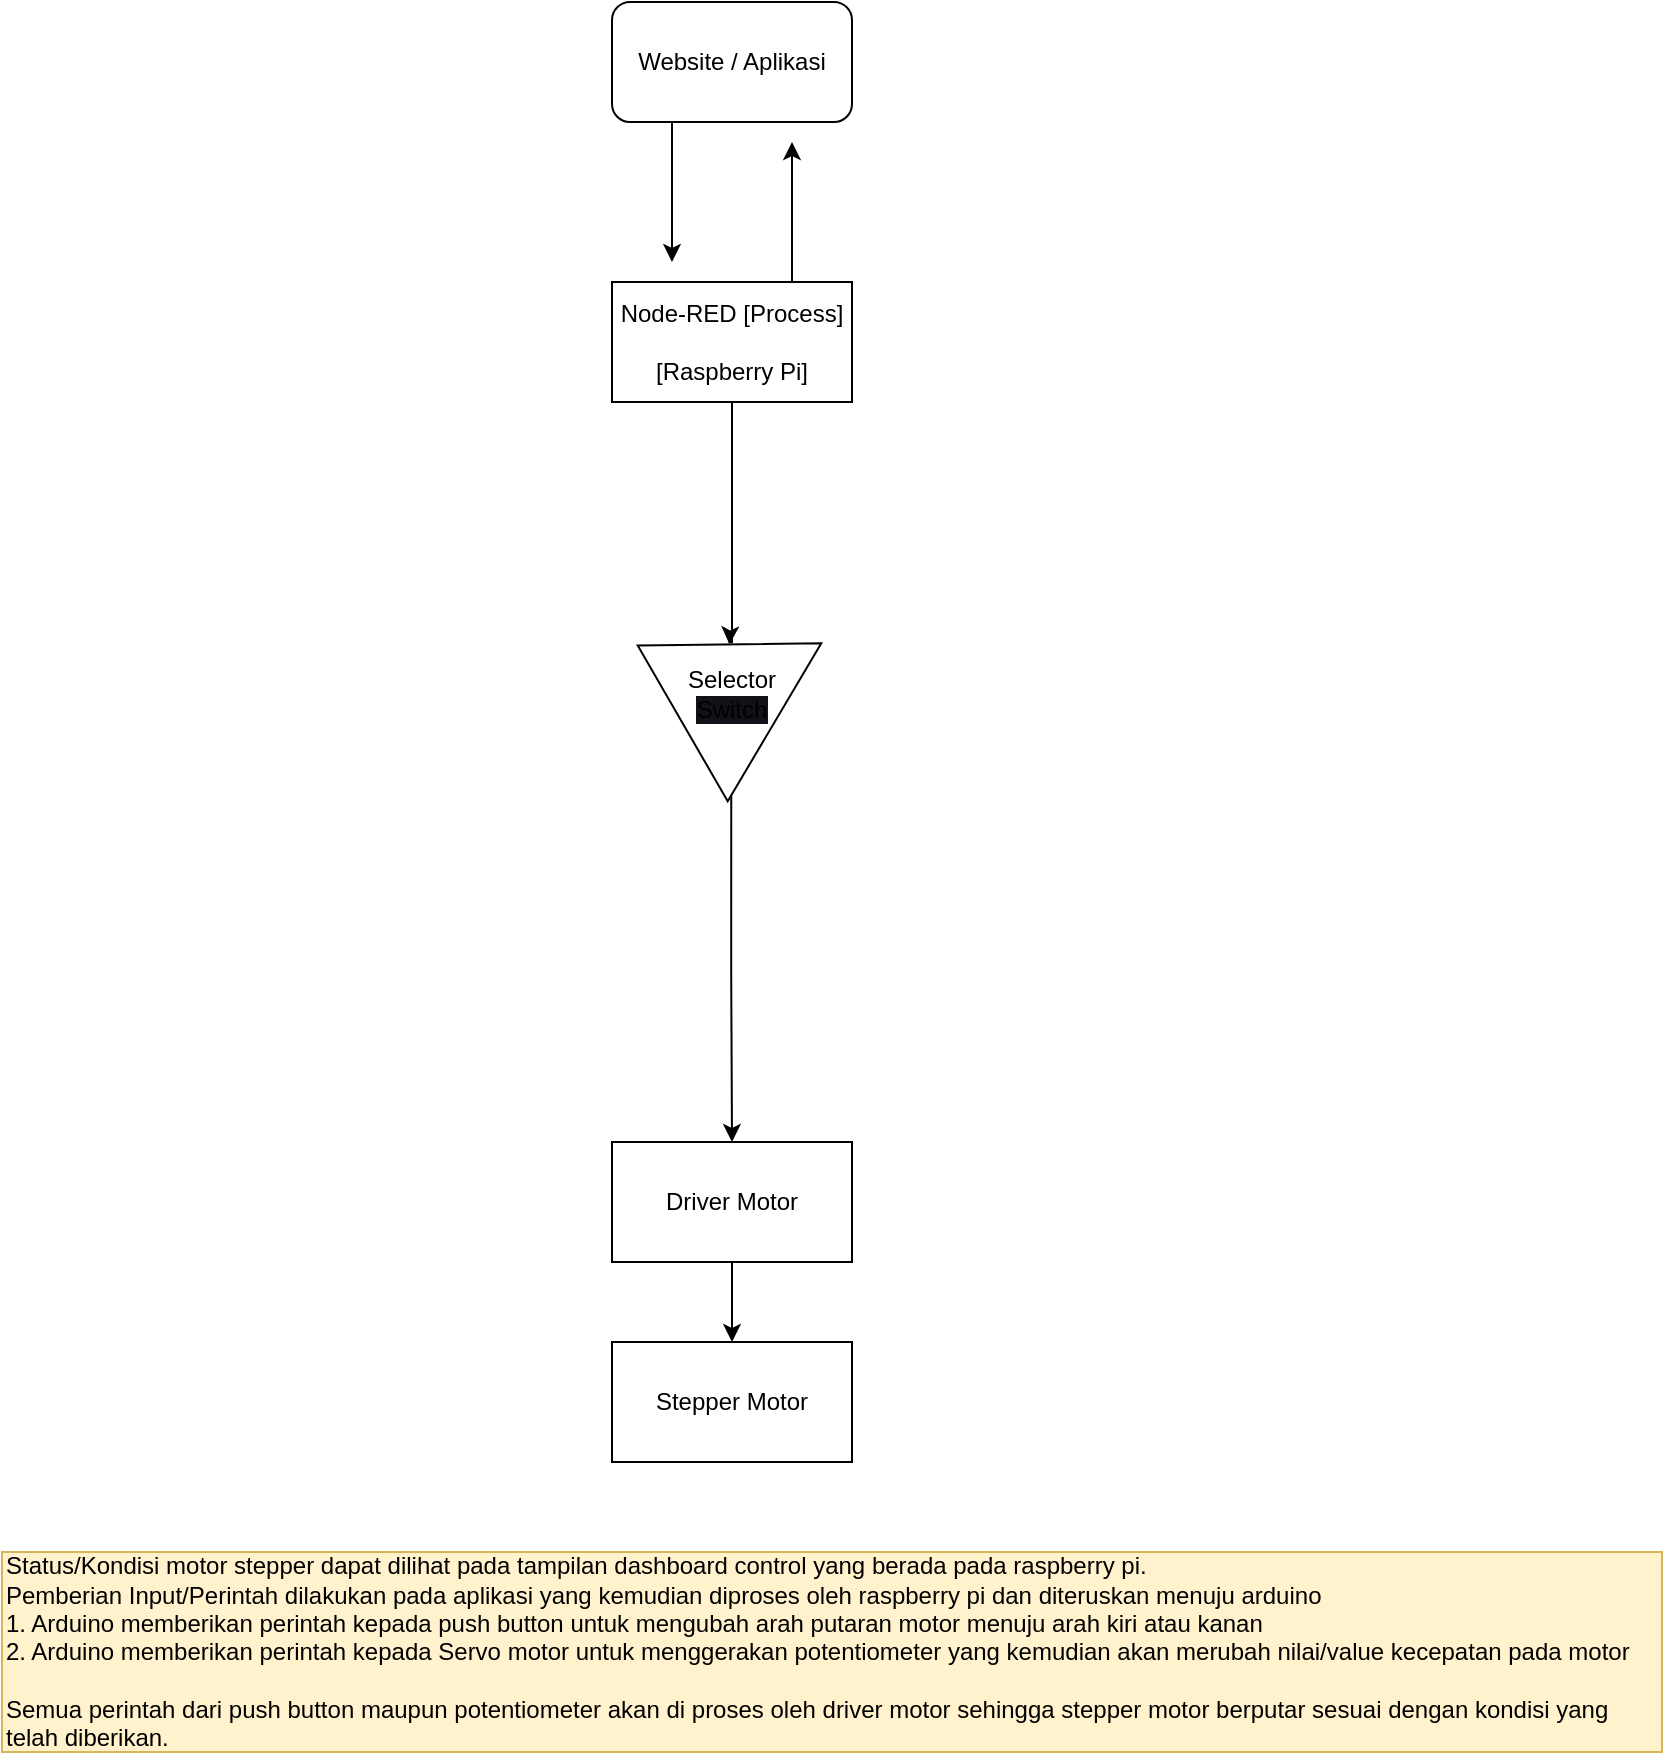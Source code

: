 <mxfile version="20.8.23" type="github"><diagram id="zKn1btXUY4NRSkQlBcXw" name="Page-1"><mxGraphModel dx="1500" dy="839" grid="1" gridSize="10" guides="1" tooltips="1" connect="1" arrows="1" fold="1" page="1" pageScale="1" pageWidth="850" pageHeight="1100" math="0" shadow="0"><root><mxCell id="0"/><mxCell id="1" parent="0"/><mxCell id="_QcRZ-Q_KwPTVzpmB7S8-20" style="edgeStyle=orthogonalEdgeStyle;rounded=0;orthogonalLoop=1;jettySize=auto;html=1;exitX=0.5;exitY=1;exitDx=0;exitDy=0;entryX=0.5;entryY=0;entryDx=0;entryDy=0;" parent="1" source="_QcRZ-Q_KwPTVzpmB7S8-1" edge="1" target="MOSE06dxE0W8jNm6weCO-1"><mxGeometry relative="1" as="geometry"><mxPoint x="350" y="340" as="targetPoint"/><Array as="points"><mxPoint x="380" y="400"/><mxPoint x="379" y="400"/></Array></mxGeometry></mxCell><mxCell id="_QcRZ-Q_KwPTVzpmB7S8-24" style="edgeStyle=orthogonalEdgeStyle;rounded=0;orthogonalLoop=1;jettySize=auto;html=1;exitX=0.75;exitY=0;exitDx=0;exitDy=0;" parent="1" source="_QcRZ-Q_KwPTVzpmB7S8-1" edge="1"><mxGeometry relative="1" as="geometry"><mxPoint x="410" y="150" as="targetPoint"/></mxGeometry></mxCell><mxCell id="_QcRZ-Q_KwPTVzpmB7S8-1" value="Node-RED [Process]&lt;br&gt;&lt;br&gt;[Raspberry Pi]" style="rounded=0;whiteSpace=wrap;html=1;" parent="1" vertex="1"><mxGeometry x="320" y="220" width="120" height="60" as="geometry"/></mxCell><mxCell id="_QcRZ-Q_KwPTVzpmB7S8-23" style="edgeStyle=orthogonalEdgeStyle;rounded=0;orthogonalLoop=1;jettySize=auto;html=1;exitX=0.25;exitY=1;exitDx=0;exitDy=0;" parent="1" source="_QcRZ-Q_KwPTVzpmB7S8-2" edge="1"><mxGeometry relative="1" as="geometry"><mxPoint x="350" y="210" as="targetPoint"/></mxGeometry></mxCell><mxCell id="_QcRZ-Q_KwPTVzpmB7S8-2" value="Website / Aplikasi" style="rounded=1;whiteSpace=wrap;html=1;" parent="1" vertex="1"><mxGeometry x="320" y="80" width="120" height="60" as="geometry"/></mxCell><mxCell id="_QcRZ-Q_KwPTVzpmB7S8-27" style="edgeStyle=orthogonalEdgeStyle;rounded=0;orthogonalLoop=1;jettySize=auto;html=1;entryX=0.5;entryY=0;entryDx=0;entryDy=0;exitX=0.043;exitY=0.973;exitDx=0;exitDy=0;exitPerimeter=0;" parent="1" source="MOSE06dxE0W8jNm6weCO-1" target="_QcRZ-Q_KwPTVzpmB7S8-7" edge="1"><mxGeometry relative="1" as="geometry"><mxPoint x="380" y="510" as="sourcePoint"/><Array as="points"/></mxGeometry></mxCell><mxCell id="_QcRZ-Q_KwPTVzpmB7S8-28" style="edgeStyle=orthogonalEdgeStyle;rounded=0;orthogonalLoop=1;jettySize=auto;html=1;exitX=0.5;exitY=1;exitDx=0;exitDy=0;entryX=0.5;entryY=0;entryDx=0;entryDy=0;" parent="1" source="_QcRZ-Q_KwPTVzpmB7S8-7" target="_QcRZ-Q_KwPTVzpmB7S8-8" edge="1"><mxGeometry relative="1" as="geometry"/></mxCell><mxCell id="_QcRZ-Q_KwPTVzpmB7S8-7" value="Driver Motor" style="rounded=0;whiteSpace=wrap;html=1;" parent="1" vertex="1"><mxGeometry x="320" y="650" width="120" height="60" as="geometry"/></mxCell><mxCell id="_QcRZ-Q_KwPTVzpmB7S8-8" value="Stepper Motor" style="rounded=0;whiteSpace=wrap;html=1;" parent="1" vertex="1"><mxGeometry x="320" y="750" width="120" height="60" as="geometry"/></mxCell><mxCell id="CErJr3eCF4j3M--S5c0C-1" value="&lt;div style=&quot;text-align: justify&quot;&gt;Status/Kondisi motor stepper dapat dilihat pada tampilan dashboard control yang berada pada raspberry pi.&lt;/div&gt;&lt;div style=&quot;text-align: justify&quot;&gt;Pemberian Input/Perintah dilakukan pada aplikasi yang kemudian diproses oleh raspberry pi dan diteruskan menuju arduino&lt;br&gt;1. Arduino memberikan perintah kepada push button untuk mengubah arah putaran motor menuju arah kiri atau kanan&lt;br&gt;2. Arduino memberikan perintah kepada Servo motor untuk menggerakan potentiometer yang kemudian akan merubah nilai/value kecepatan pada motor&lt;br&gt;&lt;br&gt;Semua perintah dari push button maupun potentiometer akan di proses oleh driver motor sehingga stepper motor berputar sesuai dengan kondisi yang&lt;/div&gt;&lt;div style=&quot;text-align: justify&quot;&gt;telah diberikan.&amp;nbsp;&lt;/div&gt;" style="text;html=1;align=left;verticalAlign=middle;resizable=0;points=[];autosize=1;fillColor=#fff2cc;strokeColor=#d6b656;" parent="1" vertex="1"><mxGeometry x="15" y="855" width="830" height="100" as="geometry"/></mxCell><mxCell id="MOSE06dxE0W8jNm6weCO-1" value="" style="triangle;whiteSpace=wrap;html=1;rotation=-30;" vertex="1" parent="1"><mxGeometry x="350" y="375.67" width="80" height="90" as="geometry"/></mxCell><mxCell id="MOSE06dxE0W8jNm6weCO-3" value="Selector&lt;br&gt;&lt;span data-darkreader-inline-bgcolor=&quot;&quot; style=&quot;background-color: rgb(19, 16, 23); --darkreader-inline-bgcolor:#0f0d12;&quot;&gt;Switch&lt;/span&gt;" style="text;html=1;strokeColor=none;fillColor=none;align=center;verticalAlign=middle;whiteSpace=wrap;rounded=0;" vertex="1" parent="1"><mxGeometry x="350" y="410.67" width="60" height="30" as="geometry"/></mxCell></root></mxGraphModel></diagram></mxfile>